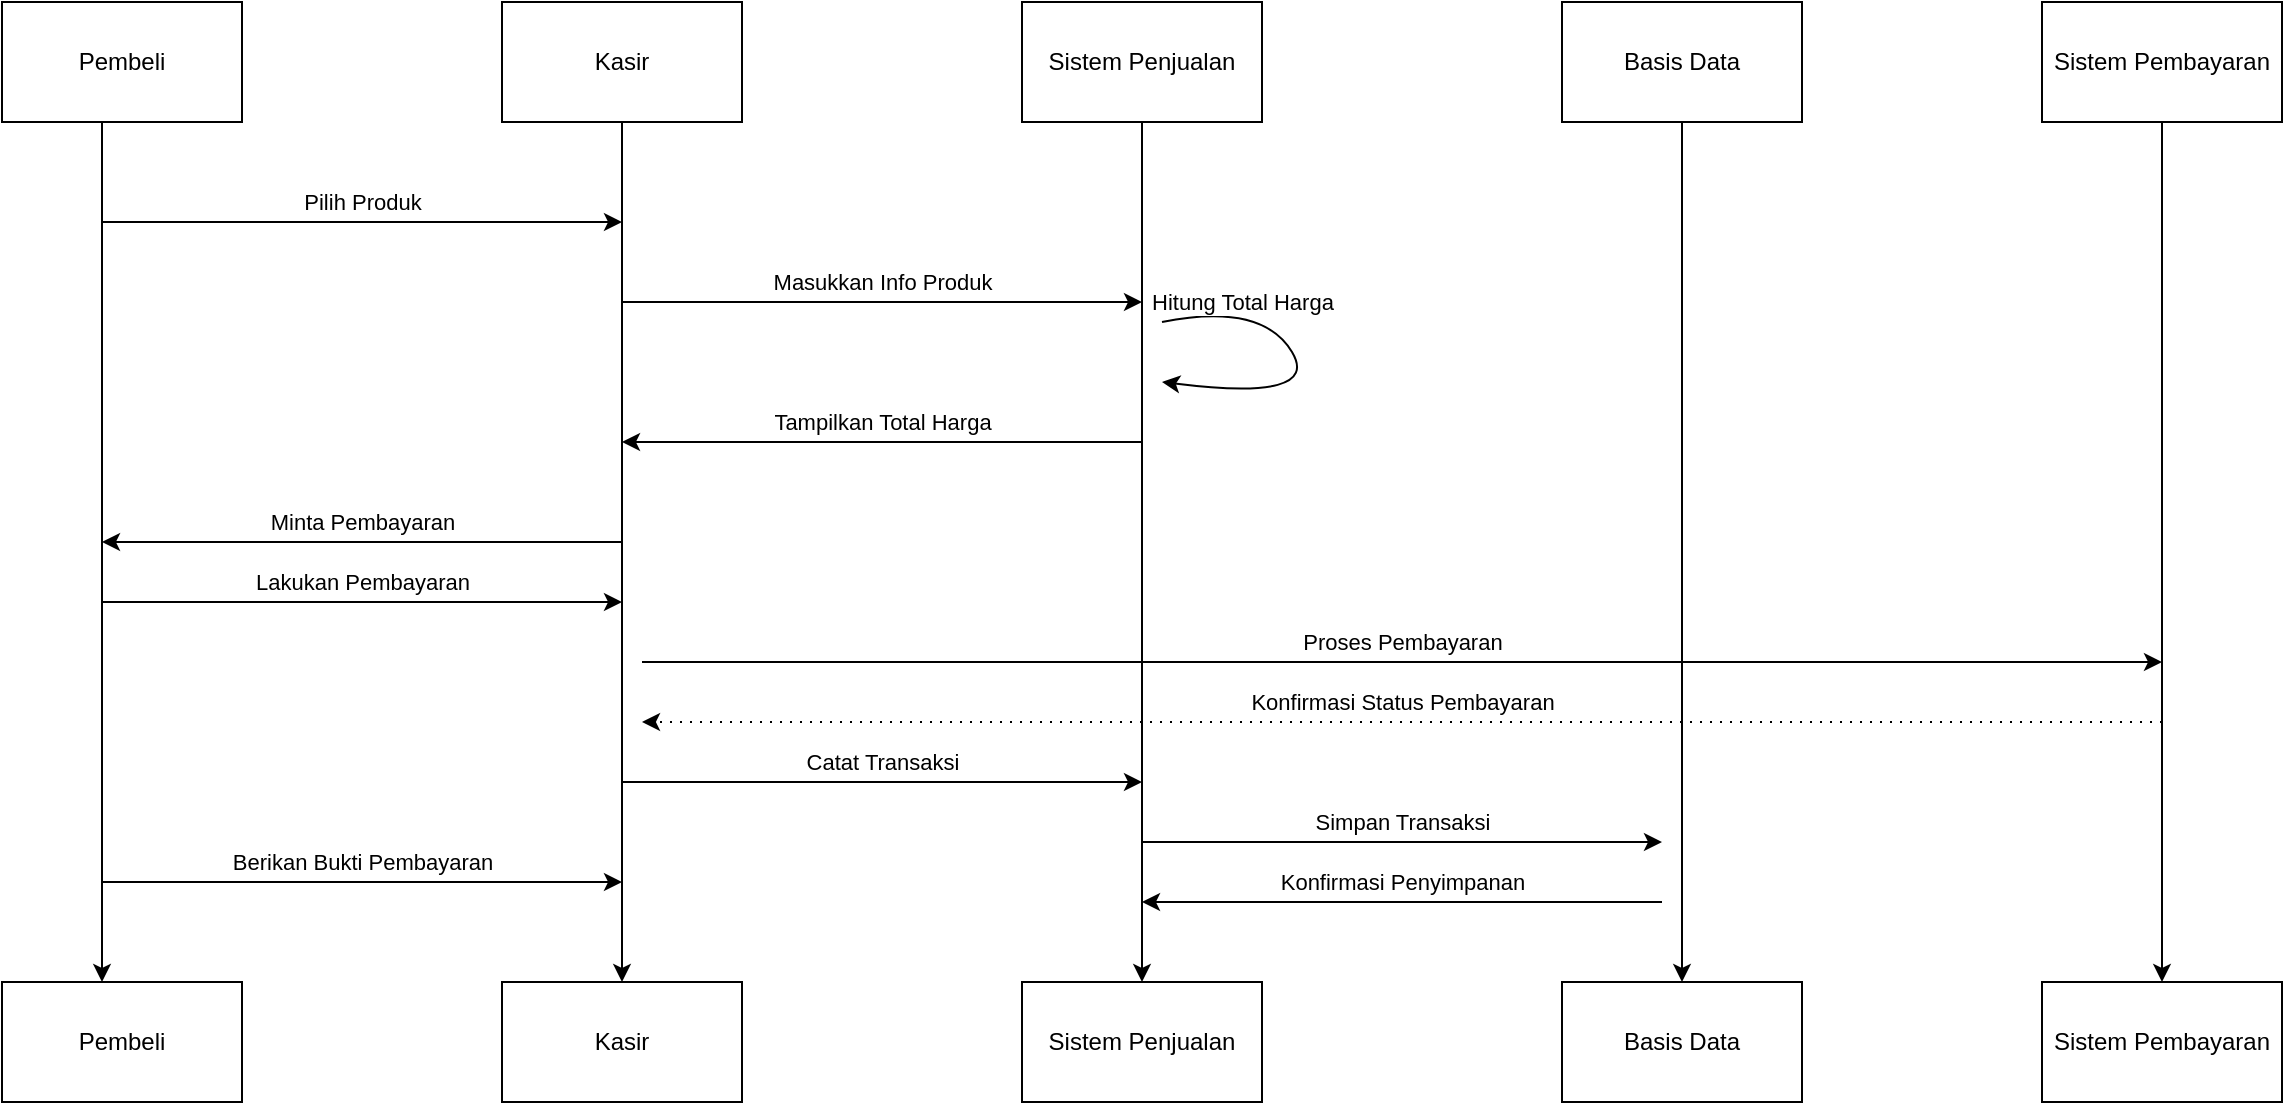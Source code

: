 <mxfile version="24.7.16">
  <diagram name="Page-1" id="2YBvvXClWsGukQMizWep">
    <mxGraphModel grid="1" page="1" gridSize="10" guides="1" tooltips="1" connect="1" arrows="1" fold="1" pageScale="1" pageWidth="850" pageHeight="1100" math="0" shadow="0">
      <root>
        <mxCell id="0" />
        <mxCell id="1" parent="0" />
        <mxCell id="c4iFlqkHlEWbF2B-fkvz-2" style="edgeStyle=orthogonalEdgeStyle;rounded=0;orthogonalLoop=1;jettySize=auto;html=1;" edge="1" parent="1">
          <mxGeometry relative="1" as="geometry">
            <mxPoint x="50" y="680" as="targetPoint" />
            <mxPoint x="50" y="250" as="sourcePoint" />
            <Array as="points">
              <mxPoint x="50" y="360" />
              <mxPoint x="50" y="360" />
            </Array>
          </mxGeometry>
        </mxCell>
        <mxCell id="c4iFlqkHlEWbF2B-fkvz-1" value="Pembeli" style="rounded=0;whiteSpace=wrap;html=1;" vertex="1" parent="1">
          <mxGeometry y="190" width="120" height="60" as="geometry" />
        </mxCell>
        <mxCell id="c4iFlqkHlEWbF2B-fkvz-3" value="Pembeli" style="rounded=0;whiteSpace=wrap;html=1;" vertex="1" parent="1">
          <mxGeometry y="680" width="120" height="60" as="geometry" />
        </mxCell>
        <mxCell id="c4iFlqkHlEWbF2B-fkvz-5" style="edgeStyle=orthogonalEdgeStyle;rounded=0;orthogonalLoop=1;jettySize=auto;html=1;" edge="1" parent="1" source="c4iFlqkHlEWbF2B-fkvz-4" target="c4iFlqkHlEWbF2B-fkvz-6">
          <mxGeometry relative="1" as="geometry">
            <mxPoint x="310" y="680" as="targetPoint" />
          </mxGeometry>
        </mxCell>
        <mxCell id="c4iFlqkHlEWbF2B-fkvz-4" value="Kasir" style="rounded=0;whiteSpace=wrap;html=1;" vertex="1" parent="1">
          <mxGeometry x="250" y="190" width="120" height="60" as="geometry" />
        </mxCell>
        <mxCell id="c4iFlqkHlEWbF2B-fkvz-6" value="Kasir" style="rounded=0;whiteSpace=wrap;html=1;" vertex="1" parent="1">
          <mxGeometry x="250" y="680" width="120" height="60" as="geometry" />
        </mxCell>
        <mxCell id="c4iFlqkHlEWbF2B-fkvz-8" value="Pilih Produk" style="endArrow=classic;html=1;rounded=0;" edge="1" parent="1">
          <mxGeometry y="10" width="50" height="50" relative="1" as="geometry">
            <mxPoint x="50" y="300" as="sourcePoint" />
            <mxPoint x="310" y="300" as="targetPoint" />
            <Array as="points">
              <mxPoint x="130" y="300" />
            </Array>
            <mxPoint as="offset" />
          </mxGeometry>
        </mxCell>
        <mxCell id="c4iFlqkHlEWbF2B-fkvz-10" value="Lakukan Pembayaran" style="endArrow=classic;html=1;rounded=0;" edge="1" parent="1">
          <mxGeometry y="10" width="50" height="50" relative="1" as="geometry">
            <mxPoint x="50" y="490" as="sourcePoint" />
            <mxPoint x="310" y="490" as="targetPoint" />
            <Array as="points">
              <mxPoint x="130" y="490" />
            </Array>
            <mxPoint as="offset" />
          </mxGeometry>
        </mxCell>
        <mxCell id="c4iFlqkHlEWbF2B-fkvz-12" value="Minta Pembayaran" style="endArrow=classic;html=1;rounded=0;" edge="1" parent="1">
          <mxGeometry y="-10" width="50" height="50" relative="1" as="geometry">
            <mxPoint x="310" y="460" as="sourcePoint" />
            <mxPoint x="50" y="460" as="targetPoint" />
            <Array as="points">
              <mxPoint x="140" y="460" />
            </Array>
            <mxPoint as="offset" />
          </mxGeometry>
        </mxCell>
        <mxCell id="c4iFlqkHlEWbF2B-fkvz-13" value="Berikan Bukti Pembayaran" style="endArrow=classic;html=1;rounded=0;" edge="1" parent="1">
          <mxGeometry y="10" width="50" height="50" relative="1" as="geometry">
            <mxPoint x="50" y="630" as="sourcePoint" />
            <mxPoint x="310" y="630" as="targetPoint" />
            <Array as="points">
              <mxPoint x="130" y="630" />
            </Array>
            <mxPoint as="offset" />
          </mxGeometry>
        </mxCell>
        <mxCell id="c4iFlqkHlEWbF2B-fkvz-15" style="edgeStyle=orthogonalEdgeStyle;rounded=0;orthogonalLoop=1;jettySize=auto;html=1;" edge="1" parent="1" source="c4iFlqkHlEWbF2B-fkvz-14" target="c4iFlqkHlEWbF2B-fkvz-16">
          <mxGeometry relative="1" as="geometry">
            <mxPoint x="550" y="682" as="targetPoint" />
          </mxGeometry>
        </mxCell>
        <mxCell id="c4iFlqkHlEWbF2B-fkvz-14" value="Sistem Penjualan" style="rounded=0;whiteSpace=wrap;html=1;" vertex="1" parent="1">
          <mxGeometry x="510" y="190" width="120" height="60" as="geometry" />
        </mxCell>
        <mxCell id="c4iFlqkHlEWbF2B-fkvz-16" value="Sistem Penjualan" style="rounded=0;whiteSpace=wrap;html=1;" vertex="1" parent="1">
          <mxGeometry x="510" y="680" width="120" height="60" as="geometry" />
        </mxCell>
        <mxCell id="c4iFlqkHlEWbF2B-fkvz-17" value="Masukkan Info Produk" style="endArrow=classic;html=1;rounded=0;" edge="1" parent="1">
          <mxGeometry y="10" width="50" height="50" relative="1" as="geometry">
            <mxPoint x="310" y="340" as="sourcePoint" />
            <mxPoint x="570" y="340" as="targetPoint" />
            <Array as="points">
              <mxPoint x="390" y="340" />
            </Array>
            <mxPoint as="offset" />
          </mxGeometry>
        </mxCell>
        <mxCell id="c4iFlqkHlEWbF2B-fkvz-18" value="Catat Transaksi" style="endArrow=classic;html=1;rounded=0;" edge="1" parent="1">
          <mxGeometry y="10" width="50" height="50" relative="1" as="geometry">
            <mxPoint x="310" y="580" as="sourcePoint" />
            <mxPoint x="570" y="580" as="targetPoint" />
            <Array as="points">
              <mxPoint x="390" y="580" />
            </Array>
            <mxPoint as="offset" />
          </mxGeometry>
        </mxCell>
        <mxCell id="c4iFlqkHlEWbF2B-fkvz-19" value="Tampilkan Total Harga" style="endArrow=classic;html=1;rounded=0;" edge="1" parent="1">
          <mxGeometry y="-10" width="50" height="50" relative="1" as="geometry">
            <mxPoint x="570" y="410" as="sourcePoint" />
            <mxPoint x="310" y="410" as="targetPoint" />
            <Array as="points">
              <mxPoint x="400" y="410" />
            </Array>
            <mxPoint as="offset" />
          </mxGeometry>
        </mxCell>
        <mxCell id="c4iFlqkHlEWbF2B-fkvz-20" value="Konfirmasi Status Pembayaran" style="endArrow=classic;html=1;rounded=0;dashed=1;dashPattern=1 4;" edge="1" parent="1">
          <mxGeometry y="-10" width="50" height="50" relative="1" as="geometry">
            <mxPoint x="1080" y="550" as="sourcePoint" />
            <mxPoint x="320" y="550" as="targetPoint" />
            <Array as="points">
              <mxPoint x="410" y="550" />
            </Array>
            <mxPoint as="offset" />
          </mxGeometry>
        </mxCell>
        <mxCell id="c4iFlqkHlEWbF2B-fkvz-21" value="Proses Pembayaran" style="endArrow=classic;html=1;rounded=0;" edge="1" parent="1">
          <mxGeometry y="10" width="50" height="50" relative="1" as="geometry">
            <mxPoint x="320" y="520" as="sourcePoint" />
            <mxPoint x="1080" y="520" as="targetPoint" />
            <Array as="points">
              <mxPoint x="400" y="520" />
            </Array>
            <mxPoint as="offset" />
          </mxGeometry>
        </mxCell>
        <mxCell id="c4iFlqkHlEWbF2B-fkvz-60" style="edgeStyle=orthogonalEdgeStyle;rounded=0;orthogonalLoop=1;jettySize=auto;html=1;" edge="1" parent="1" source="c4iFlqkHlEWbF2B-fkvz-59" target="c4iFlqkHlEWbF2B-fkvz-61">
          <mxGeometry relative="1" as="geometry">
            <mxPoint x="840" y="690" as="targetPoint" />
          </mxGeometry>
        </mxCell>
        <mxCell id="c4iFlqkHlEWbF2B-fkvz-59" value="Basis Data" style="rounded=0;whiteSpace=wrap;html=1;" vertex="1" parent="1">
          <mxGeometry x="780" y="190" width="120" height="60" as="geometry" />
        </mxCell>
        <mxCell id="c4iFlqkHlEWbF2B-fkvz-61" value="Basis Data" style="rounded=0;whiteSpace=wrap;html=1;" vertex="1" parent="1">
          <mxGeometry x="780" y="680" width="120" height="60" as="geometry" />
        </mxCell>
        <mxCell id="c4iFlqkHlEWbF2B-fkvz-62" value="Simpan Transaksi" style="endArrow=classic;html=1;rounded=0;" edge="1" parent="1">
          <mxGeometry y="10" width="50" height="50" relative="1" as="geometry">
            <mxPoint x="570" y="610" as="sourcePoint" />
            <mxPoint x="830" y="610" as="targetPoint" />
            <Array as="points">
              <mxPoint x="650" y="610" />
            </Array>
            <mxPoint as="offset" />
          </mxGeometry>
        </mxCell>
        <mxCell id="c4iFlqkHlEWbF2B-fkvz-63" value="Konfirmasi Penyimpanan" style="endArrow=classic;html=1;rounded=0;" edge="1" parent="1">
          <mxGeometry y="-10" width="50" height="50" relative="1" as="geometry">
            <mxPoint x="830" y="640" as="sourcePoint" />
            <mxPoint x="570" y="640" as="targetPoint" />
            <Array as="points">
              <mxPoint x="660" y="640" />
            </Array>
            <mxPoint as="offset" />
          </mxGeometry>
        </mxCell>
        <mxCell id="c4iFlqkHlEWbF2B-fkvz-65" style="edgeStyle=orthogonalEdgeStyle;rounded=0;orthogonalLoop=1;jettySize=auto;html=1;" edge="1" parent="1" source="c4iFlqkHlEWbF2B-fkvz-64" target="c4iFlqkHlEWbF2B-fkvz-66">
          <mxGeometry relative="1" as="geometry">
            <mxPoint x="1080" y="700" as="targetPoint" />
          </mxGeometry>
        </mxCell>
        <mxCell id="c4iFlqkHlEWbF2B-fkvz-64" value="Sistem Pembayaran" style="rounded=0;whiteSpace=wrap;html=1;" vertex="1" parent="1">
          <mxGeometry x="1020" y="190" width="120" height="60" as="geometry" />
        </mxCell>
        <mxCell id="c4iFlqkHlEWbF2B-fkvz-66" value="Sistem Pembayaran" style="rounded=0;whiteSpace=wrap;html=1;" vertex="1" parent="1">
          <mxGeometry x="1020" y="680" width="120" height="60" as="geometry" />
        </mxCell>
        <mxCell id="c4iFlqkHlEWbF2B-fkvz-68" value="Hitung Total Harga" style="curved=1;endArrow=classic;html=1;rounded=0;" edge="1" parent="1">
          <mxGeometry x="-0.566" y="2" width="50" height="50" relative="1" as="geometry">
            <mxPoint x="580" y="350" as="sourcePoint" />
            <mxPoint x="580" y="380" as="targetPoint" />
            <Array as="points">
              <mxPoint x="630" y="340" />
              <mxPoint x="660" y="390" />
            </Array>
            <mxPoint as="offset" />
          </mxGeometry>
        </mxCell>
      </root>
    </mxGraphModel>
  </diagram>
</mxfile>
